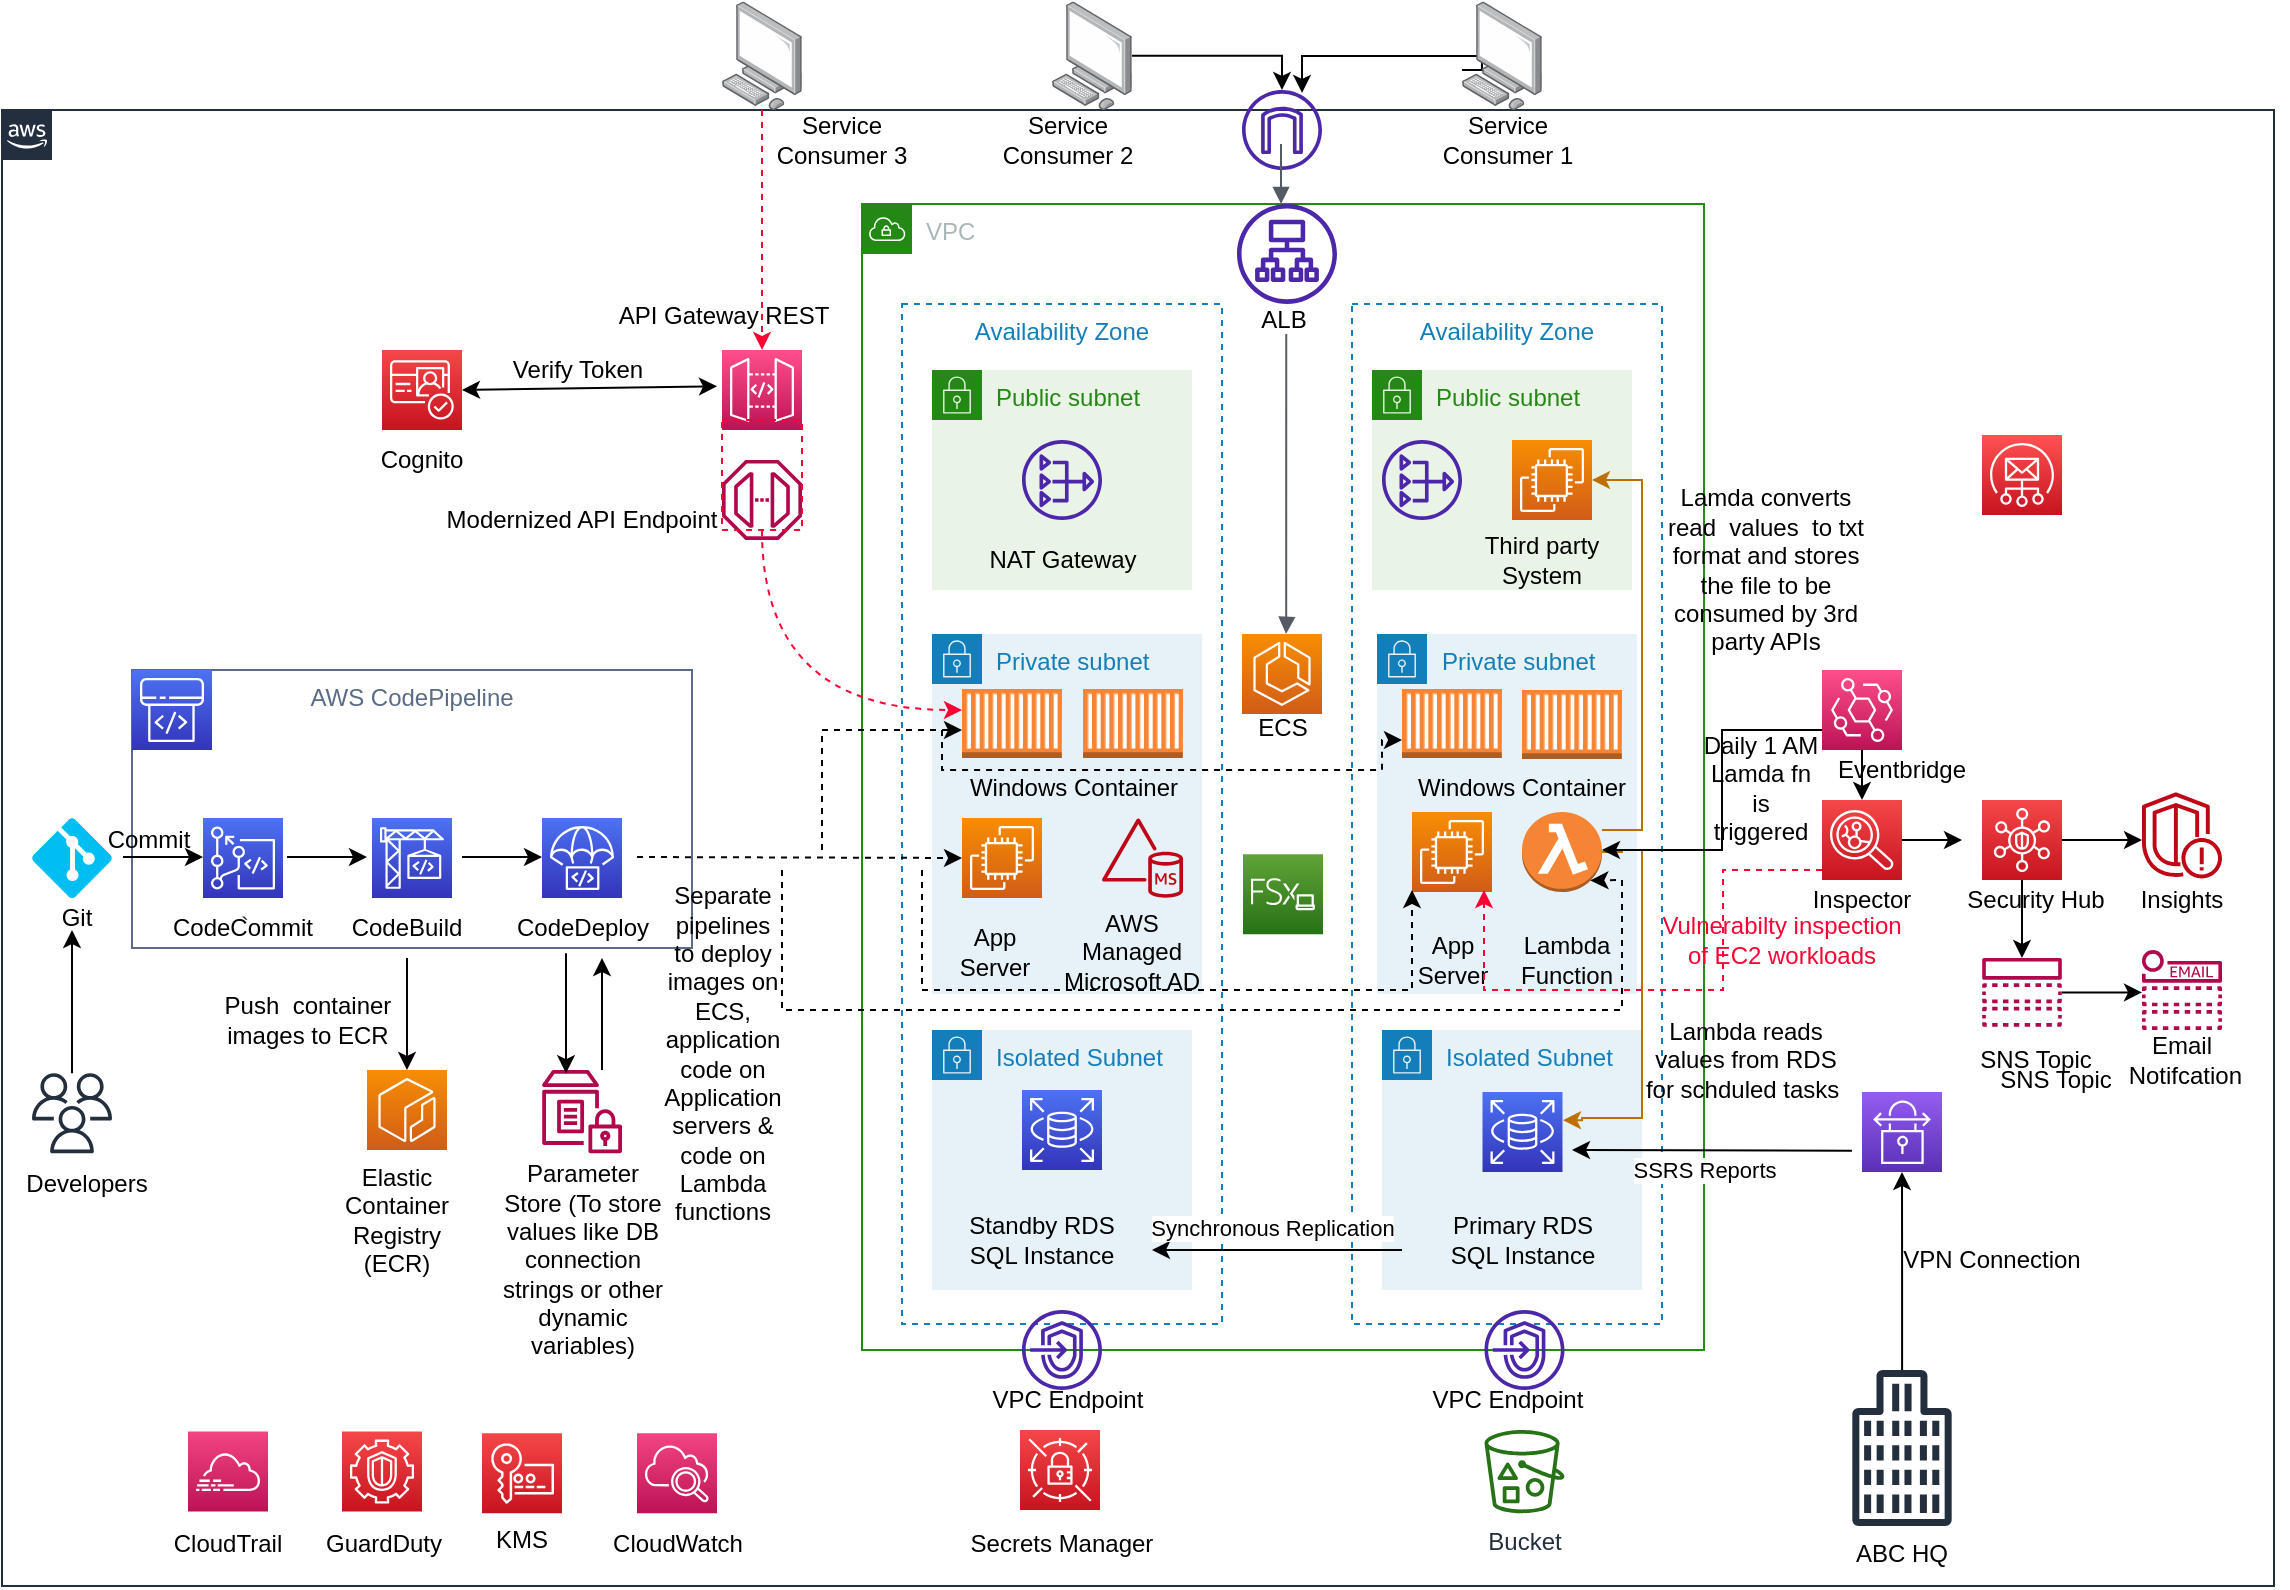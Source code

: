 <mxfile version="21.6.8" type="github">
  <diagram id="Ht1M8jgEwFfnCIfOTk4-" name="Page-1">
    <mxGraphModel dx="2019" dy="788" grid="1" gridSize="10" guides="1" tooltips="1" connect="1" arrows="1" fold="1" page="1" pageScale="1" pageWidth="1169" pageHeight="827" math="0" shadow="0">
      <root>
        <mxCell id="0" />
        <mxCell id="1" parent="0" />
        <mxCell id="UEzPUAAOIrF-is8g5C7q-74" value="" style="points=[[0,0],[0.25,0],[0.5,0],[0.75,0],[1,0],[1,0.25],[1,0.5],[1,0.75],[1,1],[0.75,1],[0.5,1],[0.25,1],[0,1],[0,0.75],[0,0.5],[0,0.25]];outlineConnect=0;gradientColor=none;html=1;whiteSpace=wrap;fontSize=12;fontStyle=0;shape=mxgraph.aws4.group;grIcon=mxgraph.aws4.group_aws_cloud_alt;strokeColor=#232F3E;fillColor=none;verticalAlign=top;align=left;spacingLeft=30;fontColor=#232F3E;dashed=0;labelBackgroundColor=#ffffff;container=1;pointerEvents=0;collapsible=0;recursiveResize=0;" parent="1" vertex="1">
          <mxGeometry x="20" y="60" width="1136" height="738" as="geometry" />
        </mxCell>
        <mxCell id="bOCi2ubxmbnxknkTj1Zq-160" value="CodeBuild" style="text;strokeColor=none;align=center;fillColor=none;html=1;verticalAlign=middle;whiteSpace=wrap;rounded=0;" vertex="1" parent="UEzPUAAOIrF-is8g5C7q-74">
          <mxGeometry x="175" y="394.0" width="55" height="30" as="geometry" />
        </mxCell>
        <mxCell id="bOCi2ubxmbnxknkTj1Zq-11" value="VPC" style="points=[[0,0],[0.25,0],[0.5,0],[0.75,0],[1,0],[1,0.25],[1,0.5],[1,0.75],[1,1],[0.75,1],[0.5,1],[0.25,1],[0,1],[0,0.75],[0,0.5],[0,0.25]];outlineConnect=0;gradientColor=none;html=1;whiteSpace=wrap;fontSize=12;fontStyle=0;container=1;pointerEvents=0;collapsible=0;recursiveResize=0;shape=mxgraph.aws4.group;grIcon=mxgraph.aws4.group_vpc;strokeColor=#248814;fillColor=none;verticalAlign=top;align=left;spacingLeft=30;fontColor=#AAB7B8;dashed=0;" vertex="1" parent="UEzPUAAOIrF-is8g5C7q-74">
          <mxGeometry x="430" y="46.95" width="421" height="573.05" as="geometry" />
        </mxCell>
        <mxCell id="bOCi2ubxmbnxknkTj1Zq-4" value="" style="sketch=0;outlineConnect=0;fontColor=#232F3E;gradientColor=none;fillColor=#4D27AA;strokeColor=none;dashed=0;verticalLabelPosition=bottom;verticalAlign=top;align=center;html=1;fontSize=12;fontStyle=0;aspect=fixed;pointerEvents=1;shape=mxgraph.aws4.application_load_balancer;direction=east;" vertex="1" parent="bOCi2ubxmbnxknkTj1Zq-11">
          <mxGeometry x="187.5" width="50" height="50" as="geometry" />
        </mxCell>
        <mxCell id="bOCi2ubxmbnxknkTj1Zq-16" value="Availability Zone" style="fillColor=none;strokeColor=#147EBA;dashed=1;verticalAlign=top;fontStyle=0;fontColor=#147EBA;whiteSpace=wrap;html=1;" vertex="1" parent="bOCi2ubxmbnxknkTj1Zq-11">
          <mxGeometry x="20" y="50" width="160" height="510" as="geometry" />
        </mxCell>
        <mxCell id="bOCi2ubxmbnxknkTj1Zq-17" value="Availability Zone" style="fillColor=none;strokeColor=#147EBA;dashed=1;verticalAlign=top;fontStyle=0;fontColor=#147EBA;whiteSpace=wrap;html=1;" vertex="1" parent="bOCi2ubxmbnxknkTj1Zq-11">
          <mxGeometry x="245" y="50" width="155" height="510" as="geometry" />
        </mxCell>
        <mxCell id="bOCi2ubxmbnxknkTj1Zq-24" value="Public subnet" style="points=[[0,0],[0.25,0],[0.5,0],[0.75,0],[1,0],[1,0.25],[1,0.5],[1,0.75],[1,1],[0.75,1],[0.5,1],[0.25,1],[0,1],[0,0.75],[0,0.5],[0,0.25]];outlineConnect=0;gradientColor=none;html=1;whiteSpace=wrap;fontSize=12;fontStyle=0;container=1;pointerEvents=0;collapsible=0;recursiveResize=0;shape=mxgraph.aws4.group;grIcon=mxgraph.aws4.group_security_group;grStroke=0;strokeColor=#248814;fillColor=#E9F3E6;verticalAlign=top;align=left;spacingLeft=30;fontColor=#248814;dashed=0;" vertex="1" parent="bOCi2ubxmbnxknkTj1Zq-11">
          <mxGeometry x="35" y="83.05" width="130" height="110" as="geometry" />
        </mxCell>
        <mxCell id="bOCi2ubxmbnxknkTj1Zq-50" value="" style="sketch=0;outlineConnect=0;fontColor=#232F3E;gradientColor=none;fillColor=#4D27AA;strokeColor=none;dashed=0;verticalLabelPosition=bottom;verticalAlign=top;align=center;html=1;fontSize=12;fontStyle=0;aspect=fixed;pointerEvents=1;shape=mxgraph.aws4.nat_gateway;" vertex="1" parent="bOCi2ubxmbnxknkTj1Zq-24">
          <mxGeometry x="45" y="35" width="40" height="40" as="geometry" />
        </mxCell>
        <mxCell id="bOCi2ubxmbnxknkTj1Zq-149" value="NAT Gateway" style="text;strokeColor=none;align=center;fillColor=none;html=1;verticalAlign=middle;whiteSpace=wrap;rounded=0;" vertex="1" parent="bOCi2ubxmbnxknkTj1Zq-24">
          <mxGeometry x="22.5" y="80" width="85" height="30" as="geometry" />
        </mxCell>
        <mxCell id="bOCi2ubxmbnxknkTj1Zq-27" value="Public subnet" style="points=[[0,0],[0.25,0],[0.5,0],[0.75,0],[1,0],[1,0.25],[1,0.5],[1,0.75],[1,1],[0.75,1],[0.5,1],[0.25,1],[0,1],[0,0.75],[0,0.5],[0,0.25]];outlineConnect=0;gradientColor=none;html=1;whiteSpace=wrap;fontSize=12;fontStyle=0;container=1;pointerEvents=0;collapsible=0;recursiveResize=0;shape=mxgraph.aws4.group;grIcon=mxgraph.aws4.group_security_group;grStroke=0;strokeColor=#248814;fillColor=#E9F3E6;verticalAlign=top;align=left;spacingLeft=30;fontColor=#248814;dashed=0;" vertex="1" parent="bOCi2ubxmbnxknkTj1Zq-11">
          <mxGeometry x="255" y="83.05" width="130" height="110" as="geometry" />
        </mxCell>
        <mxCell id="bOCi2ubxmbnxknkTj1Zq-99" value="" style="sketch=0;points=[[0,0,0],[0.25,0,0],[0.5,0,0],[0.75,0,0],[1,0,0],[0,1,0],[0.25,1,0],[0.5,1,0],[0.75,1,0],[1,1,0],[0,0.25,0],[0,0.5,0],[0,0.75,0],[1,0.25,0],[1,0.5,0],[1,0.75,0]];outlineConnect=0;fontColor=#232F3E;gradientColor=#F78E04;gradientDirection=north;fillColor=#D05C17;strokeColor=#ffffff;dashed=0;verticalLabelPosition=bottom;verticalAlign=top;align=center;html=1;fontSize=12;fontStyle=0;aspect=fixed;shape=mxgraph.aws4.resourceIcon;resIcon=mxgraph.aws4.ec2;" vertex="1" parent="bOCi2ubxmbnxknkTj1Zq-27">
          <mxGeometry x="70" y="35" width="40" height="40" as="geometry" />
        </mxCell>
        <mxCell id="bOCi2ubxmbnxknkTj1Zq-102" value="Third party System&lt;br&gt;" style="text;strokeColor=none;align=center;fillColor=none;html=1;verticalAlign=middle;whiteSpace=wrap;rounded=0;" vertex="1" parent="bOCi2ubxmbnxknkTj1Zq-27">
          <mxGeometry x="50" y="80" width="70" height="30" as="geometry" />
        </mxCell>
        <mxCell id="bOCi2ubxmbnxknkTj1Zq-28" value="Private subnet" style="points=[[0,0],[0.25,0],[0.5,0],[0.75,0],[1,0],[1,0.25],[1,0.5],[1,0.75],[1,1],[0.75,1],[0.5,1],[0.25,1],[0,1],[0,0.75],[0,0.5],[0,0.25]];outlineConnect=0;gradientColor=none;html=1;whiteSpace=wrap;fontSize=12;fontStyle=0;container=1;pointerEvents=0;collapsible=0;recursiveResize=0;shape=mxgraph.aws4.group;grIcon=mxgraph.aws4.group_security_group;grStroke=0;strokeColor=#147EBA;fillColor=#E6F2F8;verticalAlign=top;align=left;spacingLeft=30;fontColor=#147EBA;dashed=0;" vertex="1" parent="bOCi2ubxmbnxknkTj1Zq-11">
          <mxGeometry x="257.5" y="215" width="130" height="180" as="geometry" />
        </mxCell>
        <mxCell id="bOCi2ubxmbnxknkTj1Zq-125" value="App Server&lt;br&gt;" style="text;strokeColor=none;align=center;fillColor=none;html=1;verticalAlign=middle;whiteSpace=wrap;rounded=0;" vertex="1" parent="bOCi2ubxmbnxknkTj1Zq-28">
          <mxGeometry x="10" y="148.05" width="55" height="30" as="geometry" />
        </mxCell>
        <mxCell id="bOCi2ubxmbnxknkTj1Zq-124" value="Windows Container" style="text;strokeColor=none;align=center;fillColor=none;html=1;verticalAlign=middle;whiteSpace=wrap;rounded=0;" vertex="1" parent="bOCi2ubxmbnxknkTj1Zq-28">
          <mxGeometry x="17.5" y="62.05" width="110" height="30" as="geometry" />
        </mxCell>
        <mxCell id="bOCi2ubxmbnxknkTj1Zq-100" value="" style="sketch=0;points=[[0,0,0],[0.25,0,0],[0.5,0,0],[0.75,0,0],[1,0,0],[0,1,0],[0.25,1,0],[0.5,1,0],[0.75,1,0],[1,1,0],[0,0.25,0],[0,0.5,0],[0,0.75,0],[1,0.25,0],[1,0.5,0],[1,0.75,0]];outlineConnect=0;fontColor=#232F3E;gradientColor=#F78E04;gradientDirection=north;fillColor=#D05C17;strokeColor=#ffffff;dashed=0;verticalLabelPosition=bottom;verticalAlign=top;align=center;html=1;fontSize=12;fontStyle=0;aspect=fixed;shape=mxgraph.aws4.resourceIcon;resIcon=mxgraph.aws4.ec2;" vertex="1" parent="bOCi2ubxmbnxknkTj1Zq-28">
          <mxGeometry x="17.5" y="89.05" width="40" height="40" as="geometry" />
        </mxCell>
        <mxCell id="bOCi2ubxmbnxknkTj1Zq-65" value="" style="outlineConnect=0;dashed=0;verticalLabelPosition=bottom;verticalAlign=top;align=center;html=1;shape=mxgraph.aws3.lambda_function;fillColor=#F58534;gradientColor=none;" vertex="1" parent="bOCi2ubxmbnxknkTj1Zq-28">
          <mxGeometry x="72.5" y="89.05" width="40" height="40" as="geometry" />
        </mxCell>
        <mxCell id="bOCi2ubxmbnxknkTj1Zq-214" value="" style="outlineConnect=0;dashed=0;verticalLabelPosition=bottom;verticalAlign=top;align=center;html=1;shape=mxgraph.aws3.ec2_compute_container;fillColor=#F58534;gradientColor=none;" vertex="1" parent="bOCi2ubxmbnxknkTj1Zq-28">
          <mxGeometry x="72.5" y="28.05" width="50" height="34.5" as="geometry" />
        </mxCell>
        <mxCell id="bOCi2ubxmbnxknkTj1Zq-300" value="" style="edgeStyle=orthogonalEdgeStyle;rounded=0;orthogonalLoop=1;jettySize=auto;html=1;strokeColor=#ff0033;dashed=1;" edge="1" parent="bOCi2ubxmbnxknkTj1Zq-28" source="bOCi2ubxmbnxknkTj1Zq-69">
          <mxGeometry relative="1" as="geometry">
            <mxPoint x="53.5" y="128.05" as="targetPoint" />
            <Array as="points">
              <mxPoint x="173" y="118" />
              <mxPoint x="173" y="178" />
              <mxPoint x="54" y="178" />
            </Array>
          </mxGeometry>
        </mxCell>
        <mxCell id="bOCi2ubxmbnxknkTj1Zq-126" value="Lambda Function" style="text;strokeColor=none;align=center;fillColor=none;html=1;verticalAlign=middle;whiteSpace=wrap;rounded=0;" vertex="1" parent="bOCi2ubxmbnxknkTj1Zq-28">
          <mxGeometry x="67.5" y="148.05" width="55" height="30" as="geometry" />
        </mxCell>
        <mxCell id="bOCi2ubxmbnxknkTj1Zq-31" value="" style="sketch=0;points=[[0,0,0],[0.25,0,0],[0.5,0,0],[0.75,0,0],[1,0,0],[0,1,0],[0.25,1,0],[0.5,1,0],[0.75,1,0],[1,1,0],[0,0.25,0],[0,0.5,0],[0,0.75,0],[1,0.25,0],[1,0.5,0],[1,0.75,0]];outlineConnect=0;fontColor=#232F3E;gradientColor=#F78E04;gradientDirection=north;fillColor=#D05C17;strokeColor=#ffffff;dashed=0;verticalLabelPosition=bottom;verticalAlign=top;align=center;html=1;fontSize=12;fontStyle=0;aspect=fixed;shape=mxgraph.aws4.resourceIcon;resIcon=mxgraph.aws4.ecs;" vertex="1" parent="bOCi2ubxmbnxknkTj1Zq-11">
          <mxGeometry x="190" y="215" width="40" height="40" as="geometry" />
        </mxCell>
        <mxCell id="bOCi2ubxmbnxknkTj1Zq-32" value="" style="outlineConnect=0;dashed=0;verticalLabelPosition=bottom;verticalAlign=top;align=center;html=1;shape=mxgraph.aws3.ec2_compute_container;fillColor=#F58534;gradientColor=none;" vertex="1" parent="bOCi2ubxmbnxknkTj1Zq-11">
          <mxGeometry x="60" y="340" width="60" height="34.5" as="geometry" />
        </mxCell>
        <mxCell id="bOCi2ubxmbnxknkTj1Zq-52" value="Isolated Subnet&lt;br&gt;" style="points=[[0,0],[0.25,0],[0.5,0],[0.75,0],[1,0],[1,0.25],[1,0.5],[1,0.75],[1,1],[0.75,1],[0.5,1],[0.25,1],[0,1],[0,0.75],[0,0.5],[0,0.25]];outlineConnect=0;gradientColor=none;html=1;whiteSpace=wrap;fontSize=12;fontStyle=0;container=1;pointerEvents=0;collapsible=0;recursiveResize=0;shape=mxgraph.aws4.group;grIcon=mxgraph.aws4.group_security_group;grStroke=0;strokeColor=#147EBA;fillColor=#E6F2F8;verticalAlign=top;align=left;spacingLeft=30;fontColor=#147EBA;dashed=0;" vertex="1" parent="bOCi2ubxmbnxknkTj1Zq-11">
          <mxGeometry x="35" y="413.05" width="130" height="130" as="geometry" />
        </mxCell>
        <mxCell id="bOCi2ubxmbnxknkTj1Zq-117" value="" style="sketch=0;points=[[0,0,0],[0.25,0,0],[0.5,0,0],[0.75,0,0],[1,0,0],[0,1,0],[0.25,1,0],[0.5,1,0],[0.75,1,0],[1,1,0],[0,0.25,0],[0,0.5,0],[0,0.75,0],[1,0.25,0],[1,0.5,0],[1,0.75,0]];outlineConnect=0;fontColor=#232F3E;gradientColor=#4D72F3;gradientDirection=north;fillColor=#3334B9;strokeColor=#ffffff;dashed=0;verticalLabelPosition=bottom;verticalAlign=top;align=center;html=1;fontSize=12;fontStyle=0;aspect=fixed;shape=mxgraph.aws4.resourceIcon;resIcon=mxgraph.aws4.rds;" vertex="1" parent="bOCi2ubxmbnxknkTj1Zq-52">
          <mxGeometry x="45" y="30.0" width="40" height="40" as="geometry" />
        </mxCell>
        <mxCell id="bOCi2ubxmbnxknkTj1Zq-56" value="Private subnet" style="points=[[0,0],[0.25,0],[0.5,0],[0.75,0],[1,0],[1,0.25],[1,0.5],[1,0.75],[1,1],[0.75,1],[0.5,1],[0.25,1],[0,1],[0,0.75],[0,0.5],[0,0.25]];outlineConnect=0;gradientColor=none;html=1;whiteSpace=wrap;fontSize=12;fontStyle=0;container=1;pointerEvents=0;collapsible=0;recursiveResize=0;shape=mxgraph.aws4.group;grIcon=mxgraph.aws4.group_security_group;grStroke=0;strokeColor=#147EBA;fillColor=#E6F2F8;verticalAlign=top;align=left;spacingLeft=30;fontColor=#147EBA;dashed=0;" vertex="1" parent="bOCi2ubxmbnxknkTj1Zq-11">
          <mxGeometry x="35" y="215" width="135" height="180" as="geometry" />
        </mxCell>
        <mxCell id="bOCi2ubxmbnxknkTj1Zq-98" value="" style="sketch=0;points=[[0,0,0],[0.25,0,0],[0.5,0,0],[0.75,0,0],[1,0,0],[0,1,0],[0.25,1,0],[0.5,1,0],[0.75,1,0],[1,1,0],[0,0.25,0],[0,0.5,0],[0,0.75,0],[1,0.25,0],[1,0.5,0],[1,0.75,0]];outlineConnect=0;fontColor=#232F3E;gradientColor=#F78E04;gradientDirection=north;fillColor=#D05C17;strokeColor=#ffffff;dashed=0;verticalLabelPosition=bottom;verticalAlign=top;align=center;html=1;fontSize=12;fontStyle=0;aspect=fixed;shape=mxgraph.aws4.resourceIcon;resIcon=mxgraph.aws4.ec2;" vertex="1" parent="bOCi2ubxmbnxknkTj1Zq-56">
          <mxGeometry x="15" y="92.05" width="40" height="40" as="geometry" />
        </mxCell>
        <mxCell id="bOCi2ubxmbnxknkTj1Zq-213" value="" style="outlineConnect=0;dashed=0;verticalLabelPosition=bottom;verticalAlign=top;align=center;html=1;shape=mxgraph.aws3.ec2_compute_container;fillColor=#F58534;gradientColor=none;" vertex="1" parent="bOCi2ubxmbnxknkTj1Zq-56">
          <mxGeometry x="75.52" y="27.55" width="50" height="34.5" as="geometry" />
        </mxCell>
        <mxCell id="bOCi2ubxmbnxknkTj1Zq-58" value="Isolated Subnet&lt;br&gt;" style="points=[[0,0],[0.25,0],[0.5,0],[0.75,0],[1,0],[1,0.25],[1,0.5],[1,0.75],[1,1],[0.75,1],[0.5,1],[0.25,1],[0,1],[0,0.75],[0,0.5],[0,0.25]];outlineConnect=0;gradientColor=none;html=1;whiteSpace=wrap;fontSize=12;fontStyle=0;container=1;pointerEvents=0;collapsible=0;recursiveResize=0;shape=mxgraph.aws4.group;grIcon=mxgraph.aws4.group_security_group;grStroke=0;strokeColor=#147EBA;fillColor=#E6F2F8;verticalAlign=top;align=left;spacingLeft=30;fontColor=#147EBA;dashed=0;" vertex="1" parent="bOCi2ubxmbnxknkTj1Zq-11">
          <mxGeometry x="260" y="413.05" width="130" height="130" as="geometry" />
        </mxCell>
        <mxCell id="bOCi2ubxmbnxknkTj1Zq-118" value="" style="sketch=0;points=[[0,0,0],[0.25,0,0],[0.5,0,0],[0.75,0,0],[1,0,0],[0,1,0],[0.25,1,0],[0.5,1,0],[0.75,1,0],[1,1,0],[0,0.25,0],[0,0.5,0],[0,0.75,0],[1,0.25,0],[1,0.5,0],[1,0.75,0]];outlineConnect=0;fontColor=#232F3E;gradientColor=#4D72F3;gradientDirection=north;fillColor=#3334B9;strokeColor=#ffffff;dashed=0;verticalLabelPosition=bottom;verticalAlign=top;align=center;html=1;fontSize=12;fontStyle=0;aspect=fixed;shape=mxgraph.aws4.resourceIcon;resIcon=mxgraph.aws4.rds;" vertex="1" parent="bOCi2ubxmbnxknkTj1Zq-58">
          <mxGeometry x="50.25" y="31.0" width="40" height="40" as="geometry" />
        </mxCell>
        <mxCell id="bOCi2ubxmbnxknkTj1Zq-122" value="Primary RDS SQL Instance&lt;br&gt;" style="text;strokeColor=none;align=center;fillColor=none;html=1;verticalAlign=middle;whiteSpace=wrap;rounded=0;" vertex="1" parent="bOCi2ubxmbnxknkTj1Zq-58">
          <mxGeometry x="24" y="90" width="92.5" height="30" as="geometry" />
        </mxCell>
        <mxCell id="bOCi2ubxmbnxknkTj1Zq-260" value="" style="edgeStyle=orthogonalEdgeStyle;rounded=0;orthogonalLoop=1;jettySize=auto;html=1;entryX=1;entryY=0.25;entryDx=0;entryDy=0;entryPerimeter=0;exitX=1;exitY=0.5;exitDx=0;exitDy=0;exitPerimeter=0;fillColor=#f0a30a;strokeColor=#BD7000;" edge="1" parent="bOCi2ubxmbnxknkTj1Zq-58" source="bOCi2ubxmbnxknkTj1Zq-65">
          <mxGeometry relative="1" as="geometry">
            <mxPoint x="90.25" y="-104.91" as="sourcePoint" />
            <mxPoint x="90.5" y="45.09" as="targetPoint" />
            <Array as="points">
              <mxPoint x="120" y="-89" />
              <mxPoint x="120" y="-90" />
              <mxPoint x="130" y="-90" />
              <mxPoint x="130" y="44" />
              <mxPoint x="100" y="44" />
              <mxPoint x="100" y="45" />
            </Array>
          </mxGeometry>
        </mxCell>
        <mxCell id="bOCi2ubxmbnxknkTj1Zq-61" value="" style="sketch=0;outlineConnect=0;fontColor=#232F3E;gradientColor=none;fillColor=#4D27AA;strokeColor=none;dashed=0;verticalLabelPosition=bottom;verticalAlign=top;align=center;html=1;fontSize=12;fontStyle=0;aspect=fixed;pointerEvents=1;shape=mxgraph.aws4.endpoints;" vertex="1" parent="bOCi2ubxmbnxknkTj1Zq-11">
          <mxGeometry x="80" y="553.05" width="40" height="40" as="geometry" />
        </mxCell>
        <mxCell id="bOCi2ubxmbnxknkTj1Zq-86" value="" style="sketch=0;points=[[0,0,0],[0.25,0,0],[0.5,0,0],[0.75,0,0],[1,0,0],[0,1,0],[0.25,1,0],[0.5,1,0],[0.75,1,0],[1,1,0],[0,0.25,0],[0,0.5,0],[0,0.75,0],[1,0.25,0],[1,0.5,0],[1,0.75,0]];outlineConnect=0;fontColor=#232F3E;gradientColor=#60A337;gradientDirection=north;fillColor=#277116;strokeColor=#ffffff;dashed=0;verticalLabelPosition=bottom;verticalAlign=top;align=center;html=1;fontSize=12;fontStyle=0;aspect=fixed;shape=mxgraph.aws4.resourceIcon;resIcon=mxgraph.aws4.fsx_for_windows_file_server;" vertex="1" parent="bOCi2ubxmbnxknkTj1Zq-11">
          <mxGeometry x="190.5" y="325.14" width="40" height="40" as="geometry" />
        </mxCell>
        <mxCell id="bOCi2ubxmbnxknkTj1Zq-94" value="" style="sketch=0;outlineConnect=0;fontColor=#232F3E;gradientColor=none;fillColor=#BF0816;strokeColor=none;dashed=0;verticalLabelPosition=bottom;verticalAlign=top;align=center;html=1;fontSize=12;fontStyle=0;aspect=fixed;pointerEvents=1;shape=mxgraph.aws4.managed_ms_ad;" vertex="1" parent="bOCi2ubxmbnxknkTj1Zq-11">
          <mxGeometry x="120" y="307.05" width="40.52" height="40" as="geometry" />
        </mxCell>
        <mxCell id="bOCi2ubxmbnxknkTj1Zq-45" value="" style="outlineConnect=0;dashed=0;verticalLabelPosition=bottom;verticalAlign=top;align=center;html=1;shape=mxgraph.aws3.ec2_compute_container;fillColor=#F58534;gradientColor=none;" vertex="1" parent="bOCi2ubxmbnxknkTj1Zq-11">
          <mxGeometry x="270" y="242.55" width="50" height="34.5" as="geometry" />
        </mxCell>
        <mxCell id="bOCi2ubxmbnxknkTj1Zq-51" value="" style="sketch=0;outlineConnect=0;fontColor=#232F3E;gradientColor=none;fillColor=#4D27AA;strokeColor=none;dashed=0;verticalLabelPosition=bottom;verticalAlign=top;align=center;html=1;fontSize=12;fontStyle=0;aspect=fixed;pointerEvents=1;shape=mxgraph.aws4.nat_gateway;" vertex="1" parent="bOCi2ubxmbnxknkTj1Zq-11">
          <mxGeometry x="260" y="118.05" width="40" height="40" as="geometry" />
        </mxCell>
        <mxCell id="bOCi2ubxmbnxknkTj1Zq-116" value="" style="edgeStyle=orthogonalEdgeStyle;html=1;endArrow=block;elbow=vertical;startArrow=none;endFill=1;strokeColor=#545B64;rounded=0;exitX=0.6;exitY=1.061;exitDx=0;exitDy=0;exitPerimeter=0;" edge="1" parent="bOCi2ubxmbnxknkTj1Zq-11">
          <mxGeometry width="100" relative="1" as="geometry">
            <mxPoint x="212.12" y="64.999" as="sourcePoint" />
            <mxPoint x="212" y="215" as="targetPoint" />
            <Array as="points">
              <mxPoint x="212.02" y="213" />
            </Array>
          </mxGeometry>
        </mxCell>
        <mxCell id="bOCi2ubxmbnxknkTj1Zq-120" value="AWS Managed Microsoft AD" style="text;strokeColor=none;align=center;fillColor=none;html=1;verticalAlign=middle;whiteSpace=wrap;rounded=0;" vertex="1" parent="bOCi2ubxmbnxknkTj1Zq-11">
          <mxGeometry x="100" y="333.5" width="70" height="81" as="geometry" />
        </mxCell>
        <mxCell id="bOCi2ubxmbnxknkTj1Zq-131" value="" style="endArrow=classic;html=1;rounded=0;" edge="1" parent="bOCi2ubxmbnxknkTj1Zq-11">
          <mxGeometry relative="1" as="geometry">
            <mxPoint x="270" y="523.05" as="sourcePoint" />
            <mxPoint x="145" y="523.05" as="targetPoint" />
          </mxGeometry>
        </mxCell>
        <mxCell id="bOCi2ubxmbnxknkTj1Zq-132" value="Synchronous Replication&lt;br&gt;" style="edgeLabel;resizable=0;html=1;align=center;verticalAlign=middle;" connectable="0" vertex="1" parent="bOCi2ubxmbnxknkTj1Zq-131">
          <mxGeometry relative="1" as="geometry">
            <mxPoint x="-3" y="-11" as="offset" />
          </mxGeometry>
        </mxCell>
        <mxCell id="bOCi2ubxmbnxknkTj1Zq-130" value="App Server&lt;br&gt;" style="text;strokeColor=none;align=center;fillColor=none;html=1;verticalAlign=middle;whiteSpace=wrap;rounded=0;" vertex="1" parent="bOCi2ubxmbnxknkTj1Zq-11">
          <mxGeometry x="39" y="359.0" width="55" height="30" as="geometry" />
        </mxCell>
        <mxCell id="bOCi2ubxmbnxknkTj1Zq-195" value="" style="edgeStyle=orthogonalEdgeStyle;rounded=0;orthogonalLoop=1;jettySize=auto;html=1;dashed=1;" edge="1" parent="bOCi2ubxmbnxknkTj1Zq-11">
          <mxGeometry relative="1" as="geometry">
            <mxPoint x="40" y="263.05" as="sourcePoint" />
            <mxPoint x="270" y="268.05" as="targetPoint" />
            <Array as="points">
              <mxPoint x="40" y="283" />
              <mxPoint x="260" y="283" />
              <mxPoint x="260" y="268" />
            </Array>
          </mxGeometry>
        </mxCell>
        <mxCell id="bOCi2ubxmbnxknkTj1Zq-57" value="" style="outlineConnect=0;dashed=0;verticalLabelPosition=bottom;verticalAlign=top;align=center;html=1;shape=mxgraph.aws3.ec2_compute_container;fillColor=#F58534;gradientColor=none;" vertex="1" parent="bOCi2ubxmbnxknkTj1Zq-11">
          <mxGeometry x="50" y="242.55" width="50" height="34.5" as="geometry" />
        </mxCell>
        <mxCell id="bOCi2ubxmbnxknkTj1Zq-123" value="Windows Container" style="text;strokeColor=none;align=center;fillColor=none;html=1;verticalAlign=middle;whiteSpace=wrap;rounded=0;" vertex="1" parent="bOCi2ubxmbnxknkTj1Zq-11">
          <mxGeometry x="50.52" y="277.05" width="110" height="30" as="geometry" />
        </mxCell>
        <mxCell id="bOCi2ubxmbnxknkTj1Zq-174" style="edgeStyle=orthogonalEdgeStyle;rounded=0;orthogonalLoop=1;jettySize=auto;html=1;exitX=0.5;exitY=1;exitDx=0;exitDy=0;" edge="1" parent="bOCi2ubxmbnxknkTj1Zq-11" source="bOCi2ubxmbnxknkTj1Zq-130" target="bOCi2ubxmbnxknkTj1Zq-130">
          <mxGeometry relative="1" as="geometry" />
        </mxCell>
        <mxCell id="bOCi2ubxmbnxknkTj1Zq-192" value="" style="edgeStyle=none;orthogonalLoop=1;jettySize=auto;html=1;rounded=0;dashed=1;" edge="1" parent="bOCi2ubxmbnxknkTj1Zq-11">
          <mxGeometry width="100" relative="1" as="geometry">
            <mxPoint x="-20" y="323.05" as="sourcePoint" />
            <mxPoint x="50" y="263.05" as="targetPoint" />
            <Array as="points">
              <mxPoint x="-20" y="263.05" />
            </Array>
          </mxGeometry>
        </mxCell>
        <mxCell id="bOCi2ubxmbnxknkTj1Zq-200" value="" style="endArrow=classic;html=1;rounded=0;entryX=0.855;entryY=0.855;entryDx=0;entryDy=0;entryPerimeter=0;dashed=1;" edge="1" parent="bOCi2ubxmbnxknkTj1Zq-11" target="bOCi2ubxmbnxknkTj1Zq-65">
          <mxGeometry width="50" height="50" relative="1" as="geometry">
            <mxPoint x="-40" y="333.05" as="sourcePoint" />
            <mxPoint x="10" y="383.05" as="targetPoint" />
            <Array as="points">
              <mxPoint x="-40" y="403.05" />
              <mxPoint x="380" y="403.05" />
              <mxPoint x="380" y="338.05" />
            </Array>
          </mxGeometry>
        </mxCell>
        <mxCell id="bOCi2ubxmbnxknkTj1Zq-198" value="" style="edgeStyle=none;orthogonalLoop=1;jettySize=auto;html=1;rounded=0;dashed=1;" edge="1" parent="bOCi2ubxmbnxknkTj1Zq-11">
          <mxGeometry width="100" relative="1" as="geometry">
            <mxPoint x="30" y="333.05" as="sourcePoint" />
            <mxPoint x="275" y="343.05" as="targetPoint" />
            <Array as="points">
              <mxPoint x="30" y="393.05" />
              <mxPoint x="140" y="393.05" />
              <mxPoint x="275" y="393.05" />
            </Array>
          </mxGeometry>
        </mxCell>
        <mxCell id="bOCi2ubxmbnxknkTj1Zq-127" value="Standby RDS SQL Instance" style="text;strokeColor=none;align=center;fillColor=none;html=1;verticalAlign=middle;whiteSpace=wrap;rounded=0;" vertex="1" parent="bOCi2ubxmbnxknkTj1Zq-11">
          <mxGeometry x="40" y="503.05" width="100" height="30" as="geometry" />
        </mxCell>
        <mxCell id="bOCi2ubxmbnxknkTj1Zq-215" value="ECS" style="text;strokeColor=none;align=center;fillColor=none;html=1;verticalAlign=middle;whiteSpace=wrap;rounded=0;" vertex="1" parent="bOCi2ubxmbnxknkTj1Zq-11">
          <mxGeometry x="182.5" y="247.05" width="55" height="30" as="geometry" />
        </mxCell>
        <mxCell id="bOCi2ubxmbnxknkTj1Zq-246" value="ALB" style="text;strokeColor=none;align=center;fillColor=none;html=1;verticalAlign=middle;whiteSpace=wrap;rounded=0;" vertex="1" parent="bOCi2ubxmbnxknkTj1Zq-11">
          <mxGeometry x="140.5" y="43.05" width="140" height="30" as="geometry" />
        </mxCell>
        <mxCell id="bOCi2ubxmbnxknkTj1Zq-263" value="" style="endArrow=classic;html=1;rounded=0;entryX=1;entryY=0.5;entryDx=0;entryDy=0;entryPerimeter=0;fillColor=#f0a30a;strokeColor=#BD7000;" edge="1" parent="bOCi2ubxmbnxknkTj1Zq-11" target="bOCi2ubxmbnxknkTj1Zq-99">
          <mxGeometry width="50" height="50" relative="1" as="geometry">
            <mxPoint x="370" y="313.05" as="sourcePoint" />
            <mxPoint x="410" y="323.05" as="targetPoint" />
            <Array as="points">
              <mxPoint x="390" y="313.05" />
              <mxPoint x="390" y="138.05" />
            </Array>
          </mxGeometry>
        </mxCell>
        <mxCell id="UEzPUAAOIrF-is8g5C7q-78" value="Bucket" style="outlineConnect=0;fontColor=#232F3E;gradientColor=none;fillColor=#277116;strokeColor=none;dashed=0;verticalLabelPosition=bottom;verticalAlign=top;align=center;html=1;fontSize=12;fontStyle=0;aspect=fixed;pointerEvents=1;shape=mxgraph.aws4.bucket_with_objects;labelBackgroundColor=#ffffff;" parent="UEzPUAAOIrF-is8g5C7q-74" vertex="1">
          <mxGeometry x="741.25" y="660" width="40" height="41.6" as="geometry" />
        </mxCell>
        <mxCell id="bOCi2ubxmbnxknkTj1Zq-64" value="" style="sketch=0;points=[[0,0,0],[0.25,0,0],[0.5,0,0],[0.75,0,0],[1,0,0],[0,1,0],[0.25,1,0],[0.5,1,0],[0.75,1,0],[1,1,0],[0,0.25,0],[0,0.5,0],[0,0.75,0],[1,0.25,0],[1,0.5,0],[1,0.75,0]];outlineConnect=0;fontColor=#232F3E;gradientColor=#F54749;gradientDirection=north;fillColor=#C7131F;strokeColor=#ffffff;dashed=0;verticalLabelPosition=bottom;verticalAlign=top;align=center;html=1;fontSize=12;fontStyle=0;aspect=fixed;shape=mxgraph.aws4.resourceIcon;resIcon=mxgraph.aws4.secrets_manager;" vertex="1" parent="UEzPUAAOIrF-is8g5C7q-74">
          <mxGeometry x="509" y="660" width="40" height="40" as="geometry" />
        </mxCell>
        <mxCell id="bOCi2ubxmbnxknkTj1Zq-269" value="" style="edgeStyle=orthogonalEdgeStyle;rounded=0;orthogonalLoop=1;jettySize=auto;html=1;" edge="1" parent="UEzPUAAOIrF-is8g5C7q-74" source="bOCi2ubxmbnxknkTj1Zq-66" target="bOCi2ubxmbnxknkTj1Zq-69">
          <mxGeometry relative="1" as="geometry" />
        </mxCell>
        <mxCell id="bOCi2ubxmbnxknkTj1Zq-271" value="" style="edgeStyle=orthogonalEdgeStyle;rounded=0;orthogonalLoop=1;jettySize=auto;html=1;" edge="1" parent="UEzPUAAOIrF-is8g5C7q-74">
          <mxGeometry relative="1" as="geometry">
            <mxPoint x="910" y="310" as="sourcePoint" />
            <mxPoint x="800" y="370" as="targetPoint" />
            <Array as="points">
              <mxPoint x="860" y="310" />
              <mxPoint x="860" y="370" />
            </Array>
          </mxGeometry>
        </mxCell>
        <mxCell id="bOCi2ubxmbnxknkTj1Zq-66" value="" style="sketch=0;points=[[0,0,0],[0.25,0,0],[0.5,0,0],[0.75,0,0],[1,0,0],[0,1,0],[0.25,1,0],[0.5,1,0],[0.75,1,0],[1,1,0],[0,0.25,0],[0,0.5,0],[0,0.75,0],[1,0.25,0],[1,0.5,0],[1,0.75,0]];outlineConnect=0;fontColor=#232F3E;gradientColor=#FF4F8B;gradientDirection=north;fillColor=#BC1356;strokeColor=#ffffff;dashed=0;verticalLabelPosition=bottom;verticalAlign=top;align=center;html=1;fontSize=12;fontStyle=0;aspect=fixed;shape=mxgraph.aws4.resourceIcon;resIcon=mxgraph.aws4.eventbridge;" vertex="1" parent="UEzPUAAOIrF-is8g5C7q-74">
          <mxGeometry x="910" y="280" width="40" height="40" as="geometry" />
        </mxCell>
        <mxCell id="bOCi2ubxmbnxknkTj1Zq-276" value="" style="edgeStyle=orthogonalEdgeStyle;rounded=0;orthogonalLoop=1;jettySize=auto;html=1;" edge="1" parent="UEzPUAAOIrF-is8g5C7q-74" source="bOCi2ubxmbnxknkTj1Zq-69">
          <mxGeometry relative="1" as="geometry">
            <mxPoint x="980" y="365" as="targetPoint" />
          </mxGeometry>
        </mxCell>
        <mxCell id="bOCi2ubxmbnxknkTj1Zq-69" value="" style="sketch=0;points=[[0,0,0],[0.25,0,0],[0.5,0,0],[0.75,0,0],[1,0,0],[0,1,0],[0.25,1,0],[0.5,1,0],[0.75,1,0],[1,1,0],[0,0.25,0],[0,0.5,0],[0,0.75,0],[1,0.25,0],[1,0.5,0],[1,0.75,0]];outlineConnect=0;fontColor=#232F3E;gradientColor=#F54749;gradientDirection=north;fillColor=#C7131F;strokeColor=#ffffff;dashed=0;verticalLabelPosition=bottom;verticalAlign=top;align=center;html=1;fontSize=12;fontStyle=0;aspect=fixed;shape=mxgraph.aws4.resourceIcon;resIcon=mxgraph.aws4.inspector;" vertex="1" parent="UEzPUAAOIrF-is8g5C7q-74">
          <mxGeometry x="910" y="345.0" width="40" height="40" as="geometry" />
        </mxCell>
        <mxCell id="bOCi2ubxmbnxknkTj1Zq-278" value="" style="edgeStyle=orthogonalEdgeStyle;rounded=0;orthogonalLoop=1;jettySize=auto;html=1;entryX=0;entryY=0.553;entryDx=0;entryDy=0;entryPerimeter=0;" edge="1" parent="UEzPUAAOIrF-is8g5C7q-74" source="bOCi2ubxmbnxknkTj1Zq-70" target="bOCi2ubxmbnxknkTj1Zq-71">
          <mxGeometry relative="1" as="geometry">
            <mxPoint x="1060" y="365" as="targetPoint" />
          </mxGeometry>
        </mxCell>
        <mxCell id="bOCi2ubxmbnxknkTj1Zq-279" value="" style="edgeStyle=orthogonalEdgeStyle;rounded=0;orthogonalLoop=1;jettySize=auto;html=1;" edge="1" parent="UEzPUAAOIrF-is8g5C7q-74" source="bOCi2ubxmbnxknkTj1Zq-70" target="bOCi2ubxmbnxknkTj1Zq-72">
          <mxGeometry relative="1" as="geometry" />
        </mxCell>
        <mxCell id="bOCi2ubxmbnxknkTj1Zq-70" value="" style="sketch=0;points=[[0,0,0],[0.25,0,0],[0.5,0,0],[0.75,0,0],[1,0,0],[0,1,0],[0.25,1,0],[0.5,1,0],[0.75,1,0],[1,1,0],[0,0.25,0],[0,0.5,0],[0,0.75,0],[1,0.25,0],[1,0.5,0],[1,0.75,0]];outlineConnect=0;fontColor=#232F3E;gradientColor=#F54749;gradientDirection=north;fillColor=#C7131F;strokeColor=#ffffff;dashed=0;verticalLabelPosition=bottom;verticalAlign=top;align=center;html=1;fontSize=12;fontStyle=0;aspect=fixed;shape=mxgraph.aws4.resourceIcon;resIcon=mxgraph.aws4.security_hub;" vertex="1" parent="UEzPUAAOIrF-is8g5C7q-74">
          <mxGeometry x="990" y="345" width="40" height="40" as="geometry" />
        </mxCell>
        <mxCell id="bOCi2ubxmbnxknkTj1Zq-71" value="" style="sketch=0;outlineConnect=0;fontColor=#232F3E;gradientColor=none;fillColor=#BF0816;strokeColor=none;dashed=0;verticalLabelPosition=bottom;verticalAlign=top;align=center;html=1;fontSize=12;fontStyle=0;aspect=fixed;pointerEvents=1;shape=mxgraph.aws4.finding;" vertex="1" parent="UEzPUAAOIrF-is8g5C7q-74">
          <mxGeometry x="1070" y="340.43" width="40" height="44.57" as="geometry" />
        </mxCell>
        <mxCell id="bOCi2ubxmbnxknkTj1Zq-73" value="" style="sketch=0;outlineConnect=0;fontColor=#232F3E;gradientColor=none;fillColor=#B0084D;strokeColor=none;dashed=0;verticalLabelPosition=bottom;verticalAlign=top;align=center;html=1;fontSize=12;fontStyle=0;aspect=fixed;pointerEvents=1;shape=mxgraph.aws4.email_notification;" vertex="1" parent="UEzPUAAOIrF-is8g5C7q-74">
          <mxGeometry x="1070" y="420" width="40" height="40" as="geometry" />
        </mxCell>
        <mxCell id="bOCi2ubxmbnxknkTj1Zq-290" value="" style="edgeStyle=orthogonalEdgeStyle;rounded=0;orthogonalLoop=1;jettySize=auto;html=1;" edge="1" parent="UEzPUAAOIrF-is8g5C7q-74" source="bOCi2ubxmbnxknkTj1Zq-72" target="bOCi2ubxmbnxknkTj1Zq-73">
          <mxGeometry relative="1" as="geometry">
            <Array as="points">
              <mxPoint x="1050" y="441" />
              <mxPoint x="1050" y="441" />
            </Array>
          </mxGeometry>
        </mxCell>
        <mxCell id="bOCi2ubxmbnxknkTj1Zq-72" value="" style="sketch=0;outlineConnect=0;fontColor=#232F3E;gradientColor=none;fillColor=#B0084D;strokeColor=none;dashed=0;verticalLabelPosition=bottom;verticalAlign=top;align=center;html=1;fontSize=12;fontStyle=0;aspect=fixed;pointerEvents=1;shape=mxgraph.aws4.topic;" vertex="1" parent="UEzPUAAOIrF-is8g5C7q-74">
          <mxGeometry x="990" y="424" width="40" height="34.36" as="geometry" />
        </mxCell>
        <mxCell id="bOCi2ubxmbnxknkTj1Zq-75" value="AWS CodePipeline" style="fillColor=none;strokeColor=#5A6C86;verticalAlign=top;fontStyle=0;fontColor=#5A6C86;whiteSpace=wrap;html=1;" vertex="1" parent="UEzPUAAOIrF-is8g5C7q-74">
          <mxGeometry x="65" y="280" width="280" height="139" as="geometry" />
        </mxCell>
        <mxCell id="bOCi2ubxmbnxknkTj1Zq-78" value="" style="sketch=0;points=[[0,0,0],[0.25,0,0],[0.5,0,0],[0.75,0,0],[1,0,0],[0,1,0],[0.25,1,0],[0.5,1,0],[0.75,1,0],[1,1,0],[0,0.25,0],[0,0.5,0],[0,0.75,0],[1,0.25,0],[1,0.5,0],[1,0.75,0]];outlineConnect=0;fontColor=#232F3E;gradientColor=#4D72F3;gradientDirection=north;fillColor=#3334B9;strokeColor=#ffffff;dashed=0;verticalLabelPosition=bottom;verticalAlign=top;align=center;html=1;fontSize=12;fontStyle=0;aspect=fixed;shape=mxgraph.aws4.resourceIcon;resIcon=mxgraph.aws4.codepipeline;" vertex="1" parent="UEzPUAAOIrF-is8g5C7q-74">
          <mxGeometry x="65" y="280" width="40" height="40" as="geometry" />
        </mxCell>
        <mxCell id="bOCi2ubxmbnxknkTj1Zq-79" value="`" style="sketch=0;points=[[0,0,0],[0.25,0,0],[0.5,0,0],[0.75,0,0],[1,0,0],[0,1,0],[0.25,1,0],[0.5,1,0],[0.75,1,0],[1,1,0],[0,0.25,0],[0,0.5,0],[0,0.75,0],[1,0.25,0],[1,0.5,0],[1,0.75,0]];outlineConnect=0;fontColor=#232F3E;gradientColor=#4D72F3;gradientDirection=north;fillColor=#3334B9;strokeColor=#ffffff;dashed=0;verticalLabelPosition=bottom;verticalAlign=top;align=center;html=1;fontSize=12;fontStyle=0;aspect=fixed;shape=mxgraph.aws4.resourceIcon;resIcon=mxgraph.aws4.codecommit;" vertex="1" parent="UEzPUAAOIrF-is8g5C7q-74">
          <mxGeometry x="100.5" y="354" width="40" height="40" as="geometry" />
        </mxCell>
        <mxCell id="bOCi2ubxmbnxknkTj1Zq-77" value="" style="sketch=0;points=[[0,0,0],[0.25,0,0],[0.5,0,0],[0.75,0,0],[1,0,0],[0,1,0],[0.25,1,0],[0.5,1,0],[0.75,1,0],[1,1,0],[0,0.25,0],[0,0.5,0],[0,0.75,0],[1,0.25,0],[1,0.5,0],[1,0.75,0]];outlineConnect=0;fontColor=#232F3E;gradientColor=#4D72F3;gradientDirection=north;fillColor=#3334B9;strokeColor=#ffffff;dashed=0;verticalLabelPosition=bottom;verticalAlign=top;align=center;html=1;fontSize=12;fontStyle=0;aspect=fixed;shape=mxgraph.aws4.resourceIcon;resIcon=mxgraph.aws4.codedeploy;" vertex="1" parent="UEzPUAAOIrF-is8g5C7q-74">
          <mxGeometry x="270" y="354" width="40" height="40" as="geometry" />
        </mxCell>
        <mxCell id="bOCi2ubxmbnxknkTj1Zq-76" value="" style="sketch=0;points=[[0,0,0],[0.25,0,0],[0.5,0,0],[0.75,0,0],[1,0,0],[0,1,0],[0.25,1,0],[0.5,1,0],[0.75,1,0],[1,1,0],[0,0.25,0],[0,0.5,0],[0,0.75,0],[1,0.25,0],[1,0.5,0],[1,0.75,0]];outlineConnect=0;fontColor=#232F3E;gradientColor=#4D72F3;gradientDirection=north;fillColor=#3334B9;strokeColor=#ffffff;dashed=0;verticalLabelPosition=bottom;verticalAlign=top;align=center;html=1;fontSize=12;fontStyle=0;aspect=fixed;shape=mxgraph.aws4.resourceIcon;resIcon=mxgraph.aws4.codebuild;" vertex="1" parent="UEzPUAAOIrF-is8g5C7q-74">
          <mxGeometry x="185" y="354" width="40" height="40" as="geometry" />
        </mxCell>
        <mxCell id="bOCi2ubxmbnxknkTj1Zq-3" value="" style="sketch=0;outlineConnect=0;fontColor=#232F3E;gradientColor=none;fillColor=#4D27AA;strokeColor=none;dashed=0;verticalLabelPosition=bottom;verticalAlign=top;align=center;html=1;fontSize=12;fontStyle=0;aspect=fixed;pointerEvents=1;shape=mxgraph.aws4.internet_gateway;" vertex="1" parent="UEzPUAAOIrF-is8g5C7q-74">
          <mxGeometry x="620" y="-10" width="40" height="40" as="geometry" />
        </mxCell>
        <mxCell id="bOCi2ubxmbnxknkTj1Zq-90" value="" style="sketch=0;points=[[0,0,0],[0.25,0,0],[0.5,0,0],[0.75,0,0],[1,0,0],[0,1,0],[0.25,1,0],[0.5,1,0],[0.75,1,0],[1,1,0],[0,0.25,0],[0,0.5,0],[0,0.75,0],[1,0.25,0],[1,0.5,0],[1,0.75,0]];outlineConnect=0;fontColor=#232F3E;gradientColor=#F78E04;gradientDirection=north;fillColor=#D05C17;strokeColor=#ffffff;dashed=0;verticalLabelPosition=bottom;verticalAlign=top;align=center;html=1;fontSize=12;fontStyle=0;aspect=fixed;shape=mxgraph.aws4.resourceIcon;resIcon=mxgraph.aws4.ecr;" vertex="1" parent="UEzPUAAOIrF-is8g5C7q-74">
          <mxGeometry x="182.5" y="480" width="40" height="40" as="geometry" />
        </mxCell>
        <mxCell id="bOCi2ubxmbnxknkTj1Zq-91" value="" style="sketch=0;points=[[0,0,0],[0.25,0,0],[0.5,0,0],[0.75,0,0],[1,0,0],[0,1,0],[0.25,1,0],[0.5,1,0],[0.75,1,0],[1,1,0],[0,0.25,0],[0,0.5,0],[0,0.75,0],[1,0.25,0],[1,0.5,0],[1,0.75,0]];points=[[0,0,0],[0.25,0,0],[0.5,0,0],[0.75,0,0],[1,0,0],[0,1,0],[0.25,1,0],[0.5,1,0],[0.75,1,0],[1,1,0],[0,0.25,0],[0,0.5,0],[0,0.75,0],[1,0.25,0],[1,0.5,0],[1,0.75,0]];outlineConnect=0;fontColor=#232F3E;gradientColor=#F34482;gradientDirection=north;fillColor=#BC1356;strokeColor=#ffffff;dashed=0;verticalLabelPosition=bottom;verticalAlign=top;align=center;html=1;fontSize=12;fontStyle=0;aspect=fixed;shape=mxgraph.aws4.resourceIcon;resIcon=mxgraph.aws4.cloudwatch_2;" vertex="1" parent="UEzPUAAOIrF-is8g5C7q-74">
          <mxGeometry x="317.5" y="661.6" width="40" height="40" as="geometry" />
        </mxCell>
        <mxCell id="bOCi2ubxmbnxknkTj1Zq-92" value="" style="sketch=0;points=[[0,0,0],[0.25,0,0],[0.5,0,0],[0.75,0,0],[1,0,0],[0,1,0],[0.25,1,0],[0.5,1,0],[0.75,1,0],[1,1,0],[0,0.25,0],[0,0.5,0],[0,0.75,0],[1,0.25,0],[1,0.5,0],[1,0.75,0]];outlineConnect=0;fontColor=#232F3E;gradientColor=#F54749;gradientDirection=north;fillColor=#C7131F;strokeColor=#ffffff;dashed=0;verticalLabelPosition=bottom;verticalAlign=top;align=center;html=1;fontSize=12;fontStyle=0;aspect=fixed;shape=mxgraph.aws4.resourceIcon;resIcon=mxgraph.aws4.cognito;" vertex="1" parent="UEzPUAAOIrF-is8g5C7q-74">
          <mxGeometry x="190" y="119.95" width="40" height="40" as="geometry" />
        </mxCell>
        <mxCell id="bOCi2ubxmbnxknkTj1Zq-95" value="" style="sketch=0;points=[[0,0,0],[0.25,0,0],[0.5,0,0],[0.75,0,0],[1,0,0],[0,1,0],[0.25,1,0],[0.5,1,0],[0.75,1,0],[1,1,0],[0,0.25,0],[0,0.5,0],[0,0.75,0],[1,0.25,0],[1,0.5,0],[1,0.75,0]];outlineConnect=0;fontColor=#232F3E;gradientColor=#945DF2;gradientDirection=north;fillColor=#5A30B5;strokeColor=#ffffff;dashed=0;verticalLabelPosition=bottom;verticalAlign=top;align=center;html=1;fontSize=12;fontStyle=0;aspect=fixed;shape=mxgraph.aws4.resourceIcon;resIcon=mxgraph.aws4.site_to_site_vpn;" vertex="1" parent="UEzPUAAOIrF-is8g5C7q-74">
          <mxGeometry x="930" y="491" width="40" height="40" as="geometry" />
        </mxCell>
        <mxCell id="bOCi2ubxmbnxknkTj1Zq-96" value="" style="verticalLabelPosition=bottom;html=1;verticalAlign=top;align=center;strokeColor=none;fillColor=#00BEF2;shape=mxgraph.azure.git_repository;" vertex="1" parent="UEzPUAAOIrF-is8g5C7q-74">
          <mxGeometry x="15" y="354" width="40" height="40" as="geometry" />
        </mxCell>
        <mxCell id="bOCi2ubxmbnxknkTj1Zq-203" value="" style="edgeStyle=orthogonalEdgeStyle;rounded=0;orthogonalLoop=1;jettySize=auto;html=1;" edge="1" parent="UEzPUAAOIrF-is8g5C7q-74" source="bOCi2ubxmbnxknkTj1Zq-103" target="bOCi2ubxmbnxknkTj1Zq-95">
          <mxGeometry relative="1" as="geometry" />
        </mxCell>
        <mxCell id="bOCi2ubxmbnxknkTj1Zq-103" value="" style="sketch=0;outlineConnect=0;fontColor=#232F3E;gradientColor=none;fillColor=#232F3D;strokeColor=none;dashed=0;verticalLabelPosition=bottom;verticalAlign=top;align=center;html=1;fontSize=12;fontStyle=0;aspect=fixed;pointerEvents=1;shape=mxgraph.aws4.office_building;" vertex="1" parent="UEzPUAAOIrF-is8g5C7q-74">
          <mxGeometry x="925" y="630" width="50" height="78" as="geometry" />
        </mxCell>
        <mxCell id="bOCi2ubxmbnxknkTj1Zq-106" value="ABC HQ&lt;br&gt;" style="text;strokeColor=none;align=center;fillColor=none;html=1;verticalAlign=middle;whiteSpace=wrap;rounded=0;" vertex="1" parent="UEzPUAAOIrF-is8g5C7q-74">
          <mxGeometry x="920" y="707" width="60" height="30" as="geometry" />
        </mxCell>
        <mxCell id="bOCi2ubxmbnxknkTj1Zq-110" value="" style="sketch=0;points=[[0,0,0],[0.25,0,0],[0.5,0,0],[0.75,0,0],[1,0,0],[0,1,0],[0.25,1,0],[0.5,1,0],[0.75,1,0],[1,1,0],[0,0.25,0],[0,0.5,0],[0,0.75,0],[1,0.25,0],[1,0.5,0],[1,0.75,0]];outlineConnect=0;fontColor=#232F3E;gradientColor=#FF5252;gradientDirection=north;fillColor=#C7131F;strokeColor=#ffffff;dashed=0;verticalLabelPosition=bottom;verticalAlign=top;align=center;html=1;fontSize=12;fontStyle=0;aspect=fixed;shape=mxgraph.aws4.resourceIcon;resIcon=mxgraph.aws4.simple_email_service;" vertex="1" parent="UEzPUAAOIrF-is8g5C7q-74">
          <mxGeometry x="990" y="162.48" width="40" height="40" as="geometry" />
        </mxCell>
        <mxCell id="bOCi2ubxmbnxknkTj1Zq-218" value="" style="edgeStyle=orthogonalEdgeStyle;rounded=0;orthogonalLoop=1;jettySize=auto;html=1;" edge="1" parent="UEzPUAAOIrF-is8g5C7q-74" source="bOCi2ubxmbnxknkTj1Zq-111" target="bOCi2ubxmbnxknkTj1Zq-161">
          <mxGeometry relative="1" as="geometry">
            <Array as="points">
              <mxPoint x="300" y="440" />
              <mxPoint x="300" y="440" />
            </Array>
          </mxGeometry>
        </mxCell>
        <mxCell id="bOCi2ubxmbnxknkTj1Zq-111" value="" style="sketch=0;outlineConnect=0;fontColor=#232F3E;gradientColor=none;fillColor=#B0084D;strokeColor=none;dashed=0;verticalLabelPosition=bottom;verticalAlign=top;align=center;html=1;fontSize=12;fontStyle=0;aspect=fixed;pointerEvents=1;shape=mxgraph.aws4.parameter_store;" vertex="1" parent="UEzPUAAOIrF-is8g5C7q-74">
          <mxGeometry x="270" y="480" width="40" height="41.6" as="geometry" />
        </mxCell>
        <mxCell id="bOCi2ubxmbnxknkTj1Zq-112" value="Verify Token" style="text;strokeColor=none;align=center;fillColor=none;html=1;verticalAlign=middle;whiteSpace=wrap;rounded=0;" vertex="1" parent="UEzPUAAOIrF-is8g5C7q-74">
          <mxGeometry x="247.5" y="115.05" width="80" height="30" as="geometry" />
        </mxCell>
        <mxCell id="bOCi2ubxmbnxknkTj1Zq-63" value="" style="sketch=0;outlineConnect=0;fontColor=#232F3E;gradientColor=none;fillColor=#4D27AA;strokeColor=none;dashed=0;verticalLabelPosition=bottom;verticalAlign=top;align=center;html=1;fontSize=12;fontStyle=0;aspect=fixed;pointerEvents=1;shape=mxgraph.aws4.endpoints;" vertex="1" parent="UEzPUAAOIrF-is8g5C7q-74">
          <mxGeometry x="741.25" y="600" width="40" height="40" as="geometry" />
        </mxCell>
        <mxCell id="bOCi2ubxmbnxknkTj1Zq-113" value="" style="edgeStyle=orthogonalEdgeStyle;html=1;endArrow=none;elbow=vertical;startArrow=block;startFill=1;strokeColor=#545B64;rounded=0;" edge="1" parent="UEzPUAAOIrF-is8g5C7q-74">
          <mxGeometry width="100" relative="1" as="geometry">
            <mxPoint x="639.5" y="46.95" as="sourcePoint" />
            <mxPoint x="639.5" y="16.95" as="targetPoint" />
            <Array as="points">
              <mxPoint x="639.5" y="26.95" />
              <mxPoint x="639.5" y="26.95" />
            </Array>
          </mxGeometry>
        </mxCell>
        <mxCell id="bOCi2ubxmbnxknkTj1Zq-134" value="VPC Endpoint" style="text;strokeColor=none;align=center;fillColor=none;html=1;verticalAlign=middle;whiteSpace=wrap;rounded=0;" vertex="1" parent="UEzPUAAOIrF-is8g5C7q-74">
          <mxGeometry x="480" y="630" width="106" height="30" as="geometry" />
        </mxCell>
        <mxCell id="bOCi2ubxmbnxknkTj1Zq-136" value="VPC Endpoint" style="text;strokeColor=none;align=center;fillColor=none;html=1;verticalAlign=middle;whiteSpace=wrap;rounded=0;" vertex="1" parent="UEzPUAAOIrF-is8g5C7q-74">
          <mxGeometry x="700" y="630" width="106" height="30" as="geometry" />
        </mxCell>
        <mxCell id="bOCi2ubxmbnxknkTj1Zq-137" value="Secrets Manager&lt;br&gt;" style="text;strokeColor=none;align=center;fillColor=none;html=1;verticalAlign=middle;whiteSpace=wrap;rounded=0;" vertex="1" parent="UEzPUAAOIrF-is8g5C7q-74">
          <mxGeometry x="480" y="701.6" width="100" height="30" as="geometry" />
        </mxCell>
        <mxCell id="bOCi2ubxmbnxknkTj1Zq-146" value="" style="endArrow=classic;html=1;rounded=0;" edge="1" parent="UEzPUAAOIrF-is8g5C7q-74">
          <mxGeometry relative="1" as="geometry">
            <mxPoint x="925" y="520.4" as="sourcePoint" />
            <mxPoint x="785" y="520" as="targetPoint" />
          </mxGeometry>
        </mxCell>
        <mxCell id="bOCi2ubxmbnxknkTj1Zq-147" value="SSRS Reports" style="edgeLabel;resizable=0;html=1;align=center;verticalAlign=middle;" connectable="0" vertex="1" parent="bOCi2ubxmbnxknkTj1Zq-146">
          <mxGeometry relative="1" as="geometry">
            <mxPoint x="-4" y="10" as="offset" />
          </mxGeometry>
        </mxCell>
        <mxCell id="bOCi2ubxmbnxknkTj1Zq-159" value="CodeCommit&lt;br&gt;" style="text;strokeColor=none;align=center;fillColor=none;html=1;verticalAlign=middle;whiteSpace=wrap;rounded=0;" vertex="1" parent="UEzPUAAOIrF-is8g5C7q-74">
          <mxGeometry x="93" y="394.0" width="55" height="30" as="geometry" />
        </mxCell>
        <mxCell id="bOCi2ubxmbnxknkTj1Zq-217" value="" style="edgeStyle=orthogonalEdgeStyle;rounded=0;orthogonalLoop=1;jettySize=auto;html=1;" edge="1" parent="UEzPUAAOIrF-is8g5C7q-74">
          <mxGeometry relative="1" as="geometry">
            <mxPoint x="282" y="421.6" as="sourcePoint" />
            <mxPoint x="282" y="481.6" as="targetPoint" />
          </mxGeometry>
        </mxCell>
        <mxCell id="bOCi2ubxmbnxknkTj1Zq-161" value="CodeDeploy" style="text;strokeColor=none;align=center;fillColor=none;html=1;verticalAlign=middle;whiteSpace=wrap;rounded=0;" vertex="1" parent="UEzPUAAOIrF-is8g5C7q-74">
          <mxGeometry x="262.5" y="394.0" width="55" height="30" as="geometry" />
        </mxCell>
        <mxCell id="bOCi2ubxmbnxknkTj1Zq-168" value="" style="endArrow=classic;html=1;rounded=0;entryX=0.5;entryY=0;entryDx=0;entryDy=0;entryPerimeter=0;" edge="1" parent="UEzPUAAOIrF-is8g5C7q-74" source="bOCi2ubxmbnxknkTj1Zq-160" target="bOCi2ubxmbnxknkTj1Zq-90">
          <mxGeometry width="50" height="50" relative="1" as="geometry">
            <mxPoint x="187" y="470" as="sourcePoint" />
            <mxPoint x="213" y="440" as="targetPoint" />
            <Array as="points" />
          </mxGeometry>
        </mxCell>
        <mxCell id="bOCi2ubxmbnxknkTj1Zq-172" value="Elastic Container Registry (ECR)&lt;br&gt;" style="text;strokeColor=none;align=center;fillColor=none;html=1;verticalAlign=middle;whiteSpace=wrap;rounded=0;" vertex="1" parent="UEzPUAAOIrF-is8g5C7q-74">
          <mxGeometry x="170" y="540" width="55" height="30" as="geometry" />
        </mxCell>
        <mxCell id="bOCi2ubxmbnxknkTj1Zq-175" value="" style="edgeStyle=none;orthogonalLoop=1;jettySize=auto;html=1;rounded=0;" edge="1" parent="UEzPUAAOIrF-is8g5C7q-74">
          <mxGeometry width="100" relative="1" as="geometry">
            <mxPoint x="60.5" y="373.5" as="sourcePoint" />
            <mxPoint x="100.5" y="373.5" as="targetPoint" />
            <Array as="points" />
          </mxGeometry>
        </mxCell>
        <mxCell id="bOCi2ubxmbnxknkTj1Zq-176" value="" style="edgeStyle=none;orthogonalLoop=1;jettySize=auto;html=1;rounded=0;" edge="1" parent="UEzPUAAOIrF-is8g5C7q-74">
          <mxGeometry width="100" relative="1" as="geometry">
            <mxPoint x="142.5" y="373.5" as="sourcePoint" />
            <mxPoint x="182.5" y="373.5" as="targetPoint" />
            <Array as="points" />
          </mxGeometry>
        </mxCell>
        <mxCell id="bOCi2ubxmbnxknkTj1Zq-179" value="Push&amp;nbsp; container images to ECR" style="text;strokeColor=none;align=center;fillColor=none;html=1;verticalAlign=middle;whiteSpace=wrap;rounded=0;" vertex="1" parent="UEzPUAAOIrF-is8g5C7q-74">
          <mxGeometry x="110" y="440" width="85.5" height="30" as="geometry" />
        </mxCell>
        <mxCell id="bOCi2ubxmbnxknkTj1Zq-188" value="" style="edgeStyle=none;orthogonalLoop=1;jettySize=auto;html=1;rounded=0;" edge="1" parent="UEzPUAAOIrF-is8g5C7q-74">
          <mxGeometry width="100" relative="1" as="geometry">
            <mxPoint x="230" y="373.5" as="sourcePoint" />
            <mxPoint x="270" y="373.5" as="targetPoint" />
            <Array as="points" />
          </mxGeometry>
        </mxCell>
        <mxCell id="bOCi2ubxmbnxknkTj1Zq-189" value="" style="edgeStyle=none;orthogonalLoop=1;jettySize=auto;html=1;rounded=0;dashed=1;" edge="1" parent="UEzPUAAOIrF-is8g5C7q-74">
          <mxGeometry width="100" relative="1" as="geometry">
            <mxPoint x="317.5" y="373.5" as="sourcePoint" />
            <mxPoint x="480" y="374" as="targetPoint" />
            <Array as="points" />
          </mxGeometry>
        </mxCell>
        <mxCell id="bOCi2ubxmbnxknkTj1Zq-193" value="Separate pipelines to deploy images on ECS, application code on Application servers &amp;amp; code on Lambda functions" style="text;strokeColor=none;align=center;fillColor=none;html=1;verticalAlign=middle;whiteSpace=wrap;rounded=0;" vertex="1" parent="UEzPUAAOIrF-is8g5C7q-74">
          <mxGeometry x="333" y="461.6" width="55" height="20" as="geometry" />
        </mxCell>
        <mxCell id="bOCi2ubxmbnxknkTj1Zq-201" value="" style="edgeStyle=orthogonalEdgeStyle;rounded=0;orthogonalLoop=1;jettySize=auto;html=1;" edge="1" parent="UEzPUAAOIrF-is8g5C7q-74" source="bOCi2ubxmbnxknkTj1Zq-199">
          <mxGeometry relative="1" as="geometry">
            <mxPoint x="35" y="410" as="targetPoint" />
          </mxGeometry>
        </mxCell>
        <mxCell id="bOCi2ubxmbnxknkTj1Zq-199" value="" style="sketch=0;outlineConnect=0;fontColor=#232F3E;gradientColor=none;fillColor=#232F3D;strokeColor=none;dashed=0;verticalLabelPosition=bottom;verticalAlign=top;align=center;html=1;fontSize=12;fontStyle=0;aspect=fixed;pointerEvents=1;shape=mxgraph.aws4.users;" vertex="1" parent="UEzPUAAOIrF-is8g5C7q-74">
          <mxGeometry x="15" y="481.6" width="40" height="40" as="geometry" />
        </mxCell>
        <mxCell id="bOCi2ubxmbnxknkTj1Zq-204" value="VPN Connection" style="text;strokeColor=none;align=center;fillColor=none;html=1;verticalAlign=middle;whiteSpace=wrap;rounded=0;" vertex="1" parent="UEzPUAAOIrF-is8g5C7q-74">
          <mxGeometry x="941.5" y="560" width="106" height="30" as="geometry" />
        </mxCell>
        <mxCell id="bOCi2ubxmbnxknkTj1Zq-206" value="Parameter Store (To store values like DB connection strings or other dynamic variables)" style="text;strokeColor=none;align=center;fillColor=none;html=1;verticalAlign=middle;whiteSpace=wrap;rounded=0;" vertex="1" parent="UEzPUAAOIrF-is8g5C7q-74">
          <mxGeometry x="247.5" y="560" width="85" height="30" as="geometry" />
        </mxCell>
        <mxCell id="bOCi2ubxmbnxknkTj1Zq-207" value="Developers" style="text;strokeColor=none;align=center;fillColor=none;html=1;verticalAlign=middle;whiteSpace=wrap;rounded=0;" vertex="1" parent="UEzPUAAOIrF-is8g5C7q-74">
          <mxGeometry x="15" y="521.6" width="55" height="30" as="geometry" />
        </mxCell>
        <mxCell id="bOCi2ubxmbnxknkTj1Zq-208" value="Git" style="text;strokeColor=none;align=center;fillColor=none;html=1;verticalAlign=middle;whiteSpace=wrap;rounded=0;" vertex="1" parent="UEzPUAAOIrF-is8g5C7q-74">
          <mxGeometry x="10" y="389" width="55" height="30" as="geometry" />
        </mxCell>
        <mxCell id="bOCi2ubxmbnxknkTj1Zq-209" value="Commit" style="text;strokeColor=none;align=center;fillColor=none;html=1;verticalAlign=middle;whiteSpace=wrap;rounded=0;" vertex="1" parent="UEzPUAAOIrF-is8g5C7q-74">
          <mxGeometry x="45.5" y="350" width="55" height="30" as="geometry" />
        </mxCell>
        <mxCell id="bOCi2ubxmbnxknkTj1Zq-84" value="" style="sketch=0;outlineConnect=0;fontColor=#232F3E;gradientColor=none;fillColor=#B0084D;strokeColor=none;dashed=0;verticalLabelPosition=bottom;verticalAlign=top;align=center;html=1;fontSize=12;fontStyle=0;aspect=fixed;pointerEvents=1;shape=mxgraph.aws4.endpoint;" vertex="1" parent="UEzPUAAOIrF-is8g5C7q-74">
          <mxGeometry x="360" y="174.95" width="40" height="40" as="geometry" />
        </mxCell>
        <mxCell id="bOCi2ubxmbnxknkTj1Zq-83" value="" style="sketch=0;points=[[0,0,0],[0.25,0,0],[0.5,0,0],[0.75,0,0],[1,0,0],[0,1,0],[0.25,1,0],[0.5,1,0],[0.75,1,0],[1,1,0],[0,0.25,0],[0,0.5,0],[0,0.75,0],[1,0.25,0],[1,0.5,0],[1,0.75,0]];outlineConnect=0;fontColor=#232F3E;gradientColor=#FF4F8B;gradientDirection=north;fillColor=#BC1356;strokeColor=#ffffff;dashed=0;verticalLabelPosition=bottom;verticalAlign=top;align=center;html=1;fontSize=12;fontStyle=0;aspect=fixed;shape=mxgraph.aws4.resourceIcon;resIcon=mxgraph.aws4.api_gateway;" vertex="1" parent="UEzPUAAOIrF-is8g5C7q-74">
          <mxGeometry x="360" y="119.95" width="40" height="40" as="geometry" />
        </mxCell>
        <mxCell id="bOCi2ubxmbnxknkTj1Zq-255" value="" style="edgeStyle=orthogonalEdgeStyle;orthogonalLoop=1;jettySize=auto;html=1;strokeColor=#ff0033;dashed=1;curved=1;" edge="1" parent="UEzPUAAOIrF-is8g5C7q-74" source="bOCi2ubxmbnxknkTj1Zq-229" target="bOCi2ubxmbnxknkTj1Zq-57">
          <mxGeometry relative="1" as="geometry">
            <mxPoint x="470" y="300" as="targetPoint" />
            <Array as="points">
              <mxPoint x="380" y="300" />
            </Array>
          </mxGeometry>
        </mxCell>
        <mxCell id="bOCi2ubxmbnxknkTj1Zq-229" value="" style="rounded=0;whiteSpace=wrap;html=1;dashed=1;fillColor=none;strokeColor=#ff0033;" vertex="1" parent="UEzPUAAOIrF-is8g5C7q-74">
          <mxGeometry x="360" y="154.95" width="40" height="55.05" as="geometry" />
        </mxCell>
        <mxCell id="bOCi2ubxmbnxknkTj1Zq-231" value="Modernized API Endpoint" style="text;strokeColor=none;align=center;fillColor=none;html=1;verticalAlign=middle;whiteSpace=wrap;rounded=0;" vertex="1" parent="UEzPUAAOIrF-is8g5C7q-74">
          <mxGeometry x="220" y="189.95" width="140" height="30" as="geometry" />
        </mxCell>
        <mxCell id="bOCi2ubxmbnxknkTj1Zq-232" value="API Gateway REST" style="text;strokeColor=none;align=center;fillColor=none;html=1;verticalAlign=middle;whiteSpace=wrap;rounded=0;" vertex="1" parent="UEzPUAAOIrF-is8g5C7q-74">
          <mxGeometry x="300.5" y="90.0" width="120" height="25.05" as="geometry" />
        </mxCell>
        <mxCell id="bOCi2ubxmbnxknkTj1Zq-250" value="" style="endArrow=classic;startArrow=classic;html=1;rounded=0;entryX=0;entryY=0.75;entryDx=0;entryDy=0;entryPerimeter=0;exitX=1;exitY=0.5;exitDx=0;exitDy=0;exitPerimeter=0;" edge="1" parent="UEzPUAAOIrF-is8g5C7q-74" source="bOCi2ubxmbnxknkTj1Zq-92">
          <mxGeometry width="50" height="50" relative="1" as="geometry">
            <mxPoint x="252.5" y="140.0" as="sourcePoint" />
            <mxPoint x="357.5" y="138.15" as="targetPoint" />
          </mxGeometry>
        </mxCell>
        <mxCell id="bOCi2ubxmbnxknkTj1Zq-252" value="Cognito" style="text;strokeColor=none;align=center;fillColor=none;html=1;verticalAlign=middle;whiteSpace=wrap;rounded=0;" vertex="1" parent="UEzPUAAOIrF-is8g5C7q-74">
          <mxGeometry x="170" y="159.95" width="80" height="30" as="geometry" />
        </mxCell>
        <mxCell id="bOCi2ubxmbnxknkTj1Zq-256" value="Service Consumer 3" style="text;strokeColor=none;align=center;fillColor=none;html=1;verticalAlign=middle;whiteSpace=wrap;rounded=0;" vertex="1" parent="UEzPUAAOIrF-is8g5C7q-74">
          <mxGeometry x="380" width="80" height="30" as="geometry" />
        </mxCell>
        <mxCell id="bOCi2ubxmbnxknkTj1Zq-258" value="Service Consumer 2" style="text;strokeColor=none;align=center;fillColor=none;html=1;verticalAlign=middle;whiteSpace=wrap;rounded=0;" vertex="1" parent="UEzPUAAOIrF-is8g5C7q-74">
          <mxGeometry x="493" width="80" height="30" as="geometry" />
        </mxCell>
        <mxCell id="bOCi2ubxmbnxknkTj1Zq-259" value="Service Consumer 1" style="text;strokeColor=none;align=center;fillColor=none;html=1;verticalAlign=middle;whiteSpace=wrap;rounded=0;" vertex="1" parent="UEzPUAAOIrF-is8g5C7q-74">
          <mxGeometry x="713" width="80" height="30" as="geometry" />
        </mxCell>
        <mxCell id="bOCi2ubxmbnxknkTj1Zq-264" value="Lambda reads values from RDS for schduled tasks&amp;nbsp;" style="text;strokeColor=none;align=center;fillColor=none;html=1;verticalAlign=middle;whiteSpace=wrap;rounded=0;" vertex="1" parent="UEzPUAAOIrF-is8g5C7q-74">
          <mxGeometry x="819" y="460" width="106" height="30" as="geometry" />
        </mxCell>
        <mxCell id="bOCi2ubxmbnxknkTj1Zq-266" value="Lamda converts read&amp;nbsp; values&amp;nbsp; to txt format and stores the file to be consumed by 3rd party APIs" style="text;strokeColor=none;align=center;fillColor=none;html=1;verticalAlign=middle;whiteSpace=wrap;rounded=0;" vertex="1" parent="UEzPUAAOIrF-is8g5C7q-74">
          <mxGeometry x="829" y="214.95" width="106" height="30" as="geometry" />
        </mxCell>
        <mxCell id="bOCi2ubxmbnxknkTj1Zq-272" value="Eventbridge" style="text;strokeColor=none;align=center;fillColor=none;html=1;verticalAlign=middle;whiteSpace=wrap;rounded=0;" vertex="1" parent="UEzPUAAOIrF-is8g5C7q-74">
          <mxGeometry x="897" y="315" width="106" height="30" as="geometry" />
        </mxCell>
        <mxCell id="bOCi2ubxmbnxknkTj1Zq-273" value="Inspector" style="text;strokeColor=none;align=center;fillColor=none;html=1;verticalAlign=middle;whiteSpace=wrap;rounded=0;" vertex="1" parent="UEzPUAAOIrF-is8g5C7q-74">
          <mxGeometry x="877" y="380" width="106" height="30" as="geometry" />
        </mxCell>
        <mxCell id="bOCi2ubxmbnxknkTj1Zq-274" value="Security Hub" style="text;strokeColor=none;align=center;fillColor=none;html=1;verticalAlign=middle;whiteSpace=wrap;rounded=0;" vertex="1" parent="UEzPUAAOIrF-is8g5C7q-74">
          <mxGeometry x="964" y="380" width="106" height="30" as="geometry" />
        </mxCell>
        <mxCell id="bOCi2ubxmbnxknkTj1Zq-275" value="Insights" style="text;strokeColor=none;align=center;fillColor=none;html=1;verticalAlign=middle;whiteSpace=wrap;rounded=0;" vertex="1" parent="UEzPUAAOIrF-is8g5C7q-74">
          <mxGeometry x="1037" y="380" width="106" height="30" as="geometry" />
        </mxCell>
        <mxCell id="bOCi2ubxmbnxknkTj1Zq-281" value="SNS Topic" style="text;strokeColor=none;align=center;fillColor=none;html=1;verticalAlign=middle;whiteSpace=wrap;rounded=0;" vertex="1" parent="UEzPUAAOIrF-is8g5C7q-74">
          <mxGeometry x="964" y="460" width="106" height="30" as="geometry" />
        </mxCell>
        <mxCell id="bOCi2ubxmbnxknkTj1Zq-291" value="Email&lt;br&gt;&amp;nbsp;Notifcation" style="text;strokeColor=none;align=center;fillColor=none;html=1;verticalAlign=middle;whiteSpace=wrap;rounded=0;" vertex="1" parent="UEzPUAAOIrF-is8g5C7q-74">
          <mxGeometry x="1037" y="460" width="106" height="30" as="geometry" />
        </mxCell>
        <mxCell id="bOCi2ubxmbnxknkTj1Zq-295" value="" style="sketch=0;points=[[0,0,0],[0.25,0,0],[0.5,0,0],[0.75,0,0],[1,0,0],[0,1,0],[0.25,1,0],[0.5,1,0],[0.75,1,0],[1,1,0],[0,0.25,0],[0,0.5,0],[0,0.75,0],[1,0.25,0],[1,0.5,0],[1,0.75,0]];outlineConnect=0;fontColor=#232F3E;gradientColor=#F54749;gradientDirection=north;fillColor=#C7131F;strokeColor=#ffffff;dashed=0;verticalLabelPosition=bottom;verticalAlign=top;align=center;html=1;fontSize=12;fontStyle=0;aspect=fixed;shape=mxgraph.aws4.resourceIcon;resIcon=mxgraph.aws4.key_management_service;" vertex="1" parent="UEzPUAAOIrF-is8g5C7q-74">
          <mxGeometry x="240" y="661.6" width="40" height="40" as="geometry" />
        </mxCell>
        <mxCell id="bOCi2ubxmbnxknkTj1Zq-293" value="" style="sketch=0;points=[[0,0,0],[0.25,0,0],[0.5,0,0],[0.75,0,0],[1,0,0],[0,1,0],[0.25,1,0],[0.5,1,0],[0.75,1,0],[1,1,0],[0,0.25,0],[0,0.5,0],[0,0.75,0],[1,0.25,0],[1,0.5,0],[1,0.75,0]];outlineConnect=0;fontColor=#232F3E;gradientColor=#F54749;gradientDirection=north;fillColor=#C7131F;strokeColor=#ffffff;dashed=0;verticalLabelPosition=bottom;verticalAlign=top;align=center;html=1;fontSize=12;fontStyle=0;aspect=fixed;shape=mxgraph.aws4.resourceIcon;resIcon=mxgraph.aws4.guardduty;" vertex="1" parent="UEzPUAAOIrF-is8g5C7q-74">
          <mxGeometry x="170" y="660.8" width="40" height="40" as="geometry" />
        </mxCell>
        <mxCell id="bOCi2ubxmbnxknkTj1Zq-292" value="" style="sketch=0;points=[[0,0,0],[0.25,0,0],[0.5,0,0],[0.75,0,0],[1,0,0],[0,1,0],[0.25,1,0],[0.5,1,0],[0.75,1,0],[1,1,0],[0,0.25,0],[0,0.5,0],[0,0.75,0],[1,0.25,0],[1,0.5,0],[1,0.75,0]];points=[[0,0,0],[0.25,0,0],[0.5,0,0],[0.75,0,0],[1,0,0],[0,1,0],[0.25,1,0],[0.5,1,0],[0.75,1,0],[1,1,0],[0,0.25,0],[0,0.5,0],[0,0.75,0],[1,0.25,0],[1,0.5,0],[1,0.75,0]];outlineConnect=0;fontColor=#232F3E;gradientColor=#F34482;gradientDirection=north;fillColor=#BC1356;strokeColor=#ffffff;dashed=0;verticalLabelPosition=bottom;verticalAlign=top;align=center;html=1;fontSize=12;fontStyle=0;aspect=fixed;shape=mxgraph.aws4.resourceIcon;resIcon=mxgraph.aws4.cloudtrail;" vertex="1" parent="UEzPUAAOIrF-is8g5C7q-74">
          <mxGeometry x="93" y="660.8" width="40" height="40" as="geometry" />
        </mxCell>
        <mxCell id="bOCi2ubxmbnxknkTj1Zq-296" value="CloudWatch&lt;br&gt;" style="text;strokeColor=none;align=center;fillColor=none;html=1;verticalAlign=middle;whiteSpace=wrap;rounded=0;" vertex="1" parent="UEzPUAAOIrF-is8g5C7q-74">
          <mxGeometry x="288" y="701.6" width="100" height="30" as="geometry" />
        </mxCell>
        <mxCell id="bOCi2ubxmbnxknkTj1Zq-297" value="KMS" style="text;strokeColor=none;align=center;fillColor=none;html=1;verticalAlign=middle;whiteSpace=wrap;rounded=0;" vertex="1" parent="UEzPUAAOIrF-is8g5C7q-74">
          <mxGeometry x="210" y="700" width="100" height="30" as="geometry" />
        </mxCell>
        <mxCell id="bOCi2ubxmbnxknkTj1Zq-298" value="GuardDuty" style="text;strokeColor=none;align=center;fillColor=none;html=1;verticalAlign=middle;whiteSpace=wrap;rounded=0;" vertex="1" parent="UEzPUAAOIrF-is8g5C7q-74">
          <mxGeometry x="140.5" y="701.6" width="100" height="30" as="geometry" />
        </mxCell>
        <mxCell id="bOCi2ubxmbnxknkTj1Zq-299" value="CloudTrail" style="text;strokeColor=none;align=center;fillColor=none;html=1;verticalAlign=middle;whiteSpace=wrap;rounded=0;" vertex="1" parent="UEzPUAAOIrF-is8g5C7q-74">
          <mxGeometry x="63" y="701.6" width="100" height="30" as="geometry" />
        </mxCell>
        <mxCell id="bOCi2ubxmbnxknkTj1Zq-302" value="Vulnerabilty inspection of EC2 workloads" style="text;strokeColor=none;align=center;fillColor=none;html=1;verticalAlign=middle;whiteSpace=wrap;rounded=0;fontColor=#ff0033;" vertex="1" parent="UEzPUAAOIrF-is8g5C7q-74">
          <mxGeometry x="829" y="400" width="122" height="30" as="geometry" />
        </mxCell>
        <mxCell id="bOCi2ubxmbnxknkTj1Zq-306" value="Daily 1 AM Lamda fn is triggered" style="text;strokeColor=none;align=center;fillColor=none;html=1;verticalAlign=middle;whiteSpace=wrap;rounded=0;" vertex="1" parent="UEzPUAAOIrF-is8g5C7q-74">
          <mxGeometry x="849" y="324" width="61" height="30" as="geometry" />
        </mxCell>
        <mxCell id="bOCi2ubxmbnxknkTj1Zq-242" value="" style="edgeStyle=orthogonalEdgeStyle;rounded=0;orthogonalLoop=1;jettySize=auto;html=1;" edge="1" parent="1" source="bOCi2ubxmbnxknkTj1Zq-234" target="bOCi2ubxmbnxknkTj1Zq-3">
          <mxGeometry relative="1" as="geometry">
            <Array as="points">
              <mxPoint x="660" y="33" />
            </Array>
          </mxGeometry>
        </mxCell>
        <mxCell id="bOCi2ubxmbnxknkTj1Zq-234" value="" style="image;points=[];aspect=fixed;html=1;align=center;shadow=0;dashed=0;image=img/lib/allied_telesis/computer_and_terminals/Personal_Computer.svg;" vertex="1" parent="1">
          <mxGeometry x="545" y="5.79" width="40" height="54.21" as="geometry" />
        </mxCell>
        <mxCell id="bOCi2ubxmbnxknkTj1Zq-244" value="" style="edgeStyle=orthogonalEdgeStyle;rounded=0;orthogonalLoop=1;jettySize=auto;html=1;exitX=0;exitY=0.631;exitDx=0;exitDy=0;exitPerimeter=0;" edge="1" parent="1" source="bOCi2ubxmbnxknkTj1Zq-243">
          <mxGeometry relative="1" as="geometry">
            <mxPoint x="750" y="30" as="sourcePoint" />
            <mxPoint x="670" y="51.44" as="targetPoint" />
            <Array as="points">
              <mxPoint x="760" y="33" />
              <mxPoint x="670" y="33" />
            </Array>
          </mxGeometry>
        </mxCell>
        <mxCell id="bOCi2ubxmbnxknkTj1Zq-243" value="" style="image;points=[];aspect=fixed;html=1;align=center;shadow=0;dashed=0;image=img/lib/allied_telesis/computer_and_terminals/Personal_Computer.svg;" vertex="1" parent="1">
          <mxGeometry x="750" y="5.79" width="40" height="54.21" as="geometry" />
        </mxCell>
        <mxCell id="bOCi2ubxmbnxknkTj1Zq-248" value="" style="edgeStyle=orthogonalEdgeStyle;rounded=0;orthogonalLoop=1;jettySize=auto;html=1;fontColor=#ff0033;strokeColor=#ff0033;dashed=1;" edge="1" parent="1" source="bOCi2ubxmbnxknkTj1Zq-247" target="bOCi2ubxmbnxknkTj1Zq-83">
          <mxGeometry relative="1" as="geometry" />
        </mxCell>
        <mxCell id="bOCi2ubxmbnxknkTj1Zq-247" value="" style="image;points=[];aspect=fixed;html=1;align=center;shadow=0;dashed=0;image=img/lib/allied_telesis/computer_and_terminals/Personal_Computer.svg;" vertex="1" parent="1">
          <mxGeometry x="380" y="5.79" width="40" height="54.21" as="geometry" />
        </mxCell>
        <mxCell id="bOCi2ubxmbnxknkTj1Zq-304" value="SNS Topic" style="text;strokeColor=none;align=center;fillColor=none;html=1;verticalAlign=middle;whiteSpace=wrap;rounded=0;" vertex="1" parent="1">
          <mxGeometry x="994" y="530" width="106" height="30" as="geometry" />
        </mxCell>
      </root>
    </mxGraphModel>
  </diagram>
</mxfile>
